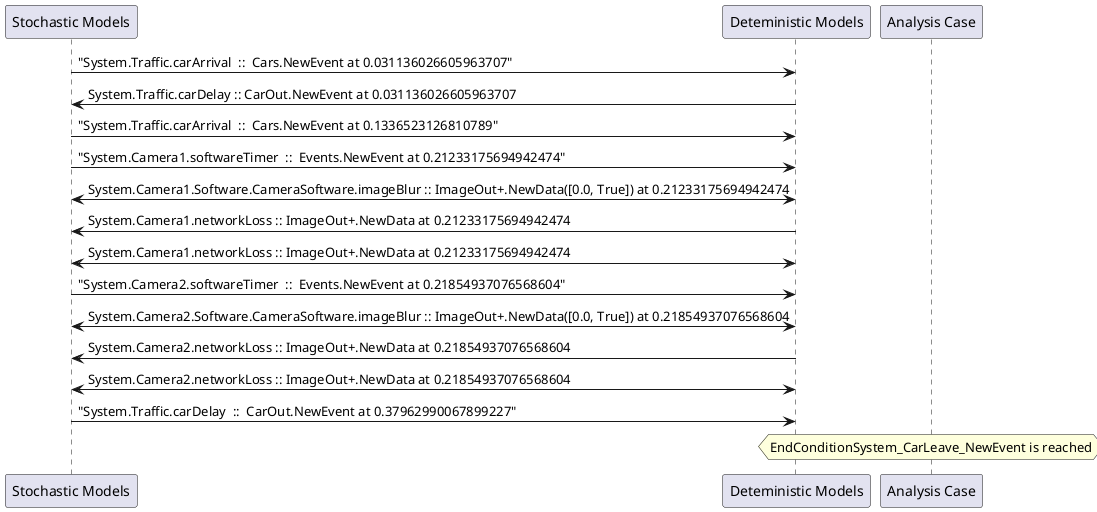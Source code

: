 
	@startuml
	participant "Stochastic Models" as stochmodel
	participant "Deteministic Models" as detmodel
	participant "Analysis Case" as analysis
	{30754_stop} stochmodel -> detmodel : "System.Traffic.carArrival  ::  Cars.NewEvent at 0.031136026605963707"
{30769_start} detmodel -> stochmodel : System.Traffic.carDelay :: CarOut.NewEvent at 0.031136026605963707
{30755_stop} stochmodel -> detmodel : "System.Traffic.carArrival  ::  Cars.NewEvent at 0.1336523126810789"
{30723_stop} stochmodel -> detmodel : "System.Camera1.softwareTimer  ::  Events.NewEvent at 0.21233175694942474"
detmodel <-> stochmodel : System.Camera1.Software.CameraSoftware.imageBlur :: ImageOut+.NewData([0.0, True]) at 0.21233175694942474
detmodel -> stochmodel : System.Camera1.networkLoss :: ImageOut+.NewData at 0.21233175694942474
detmodel <-> stochmodel : System.Camera1.networkLoss :: ImageOut+.NewData at 0.21233175694942474
{30739_stop} stochmodel -> detmodel : "System.Camera2.softwareTimer  ::  Events.NewEvent at 0.21854937076568604"
detmodel <-> stochmodel : System.Camera2.Software.CameraSoftware.imageBlur :: ImageOut+.NewData([0.0, True]) at 0.21854937076568604
detmodel -> stochmodel : System.Camera2.networkLoss :: ImageOut+.NewData at 0.21854937076568604
detmodel <-> stochmodel : System.Camera2.networkLoss :: ImageOut+.NewData at 0.21854937076568604
{30769_stop} stochmodel -> detmodel : "System.Traffic.carDelay  ::  CarOut.NewEvent at 0.37962990067899227"
{30769_start} <-> {30769_stop} : delay
hnote over analysis 
EndConditionSystem_CarLeave_NewEvent is reached
endnote
@enduml